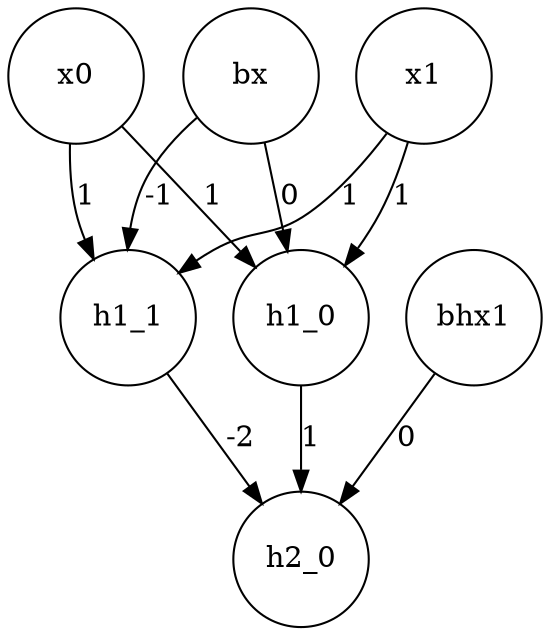 digraph "Feed Forward Neural Network" {
	node [fixedsize=true shape=circle width=0.9]
	x0 -> h1_0 [label=1]
	x0 -> h1_1 [label=1]
	x1 -> h1_0 [label=1]
	x1 -> h1_1 [label=1]
	bx -> h1_0 [label=0]
	bx -> h1_1 [label=-1]
	h1_0 -> h2_0 [label=1]
	h1_1 -> h2_0 [label=-2]
	bhx1 -> h2_0 [label=0]
}
